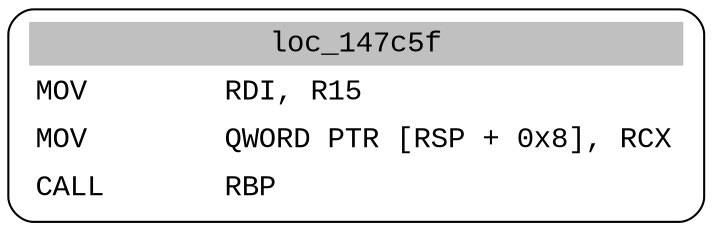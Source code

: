 digraph asm_graph {
1941 [
shape="Mrecord" fontname="Courier New"label =<<table border="0" cellborder="0" cellpadding="3"><tr><td align="center" colspan="2" bgcolor="grey">loc_147c5f</td></tr><tr><td align="left">MOV        RDI, R15</td></tr><tr><td align="left">MOV        QWORD PTR [RSP + 0x8], RCX</td></tr><tr><td align="left">CALL       RBP</td></tr></table>> ];
}